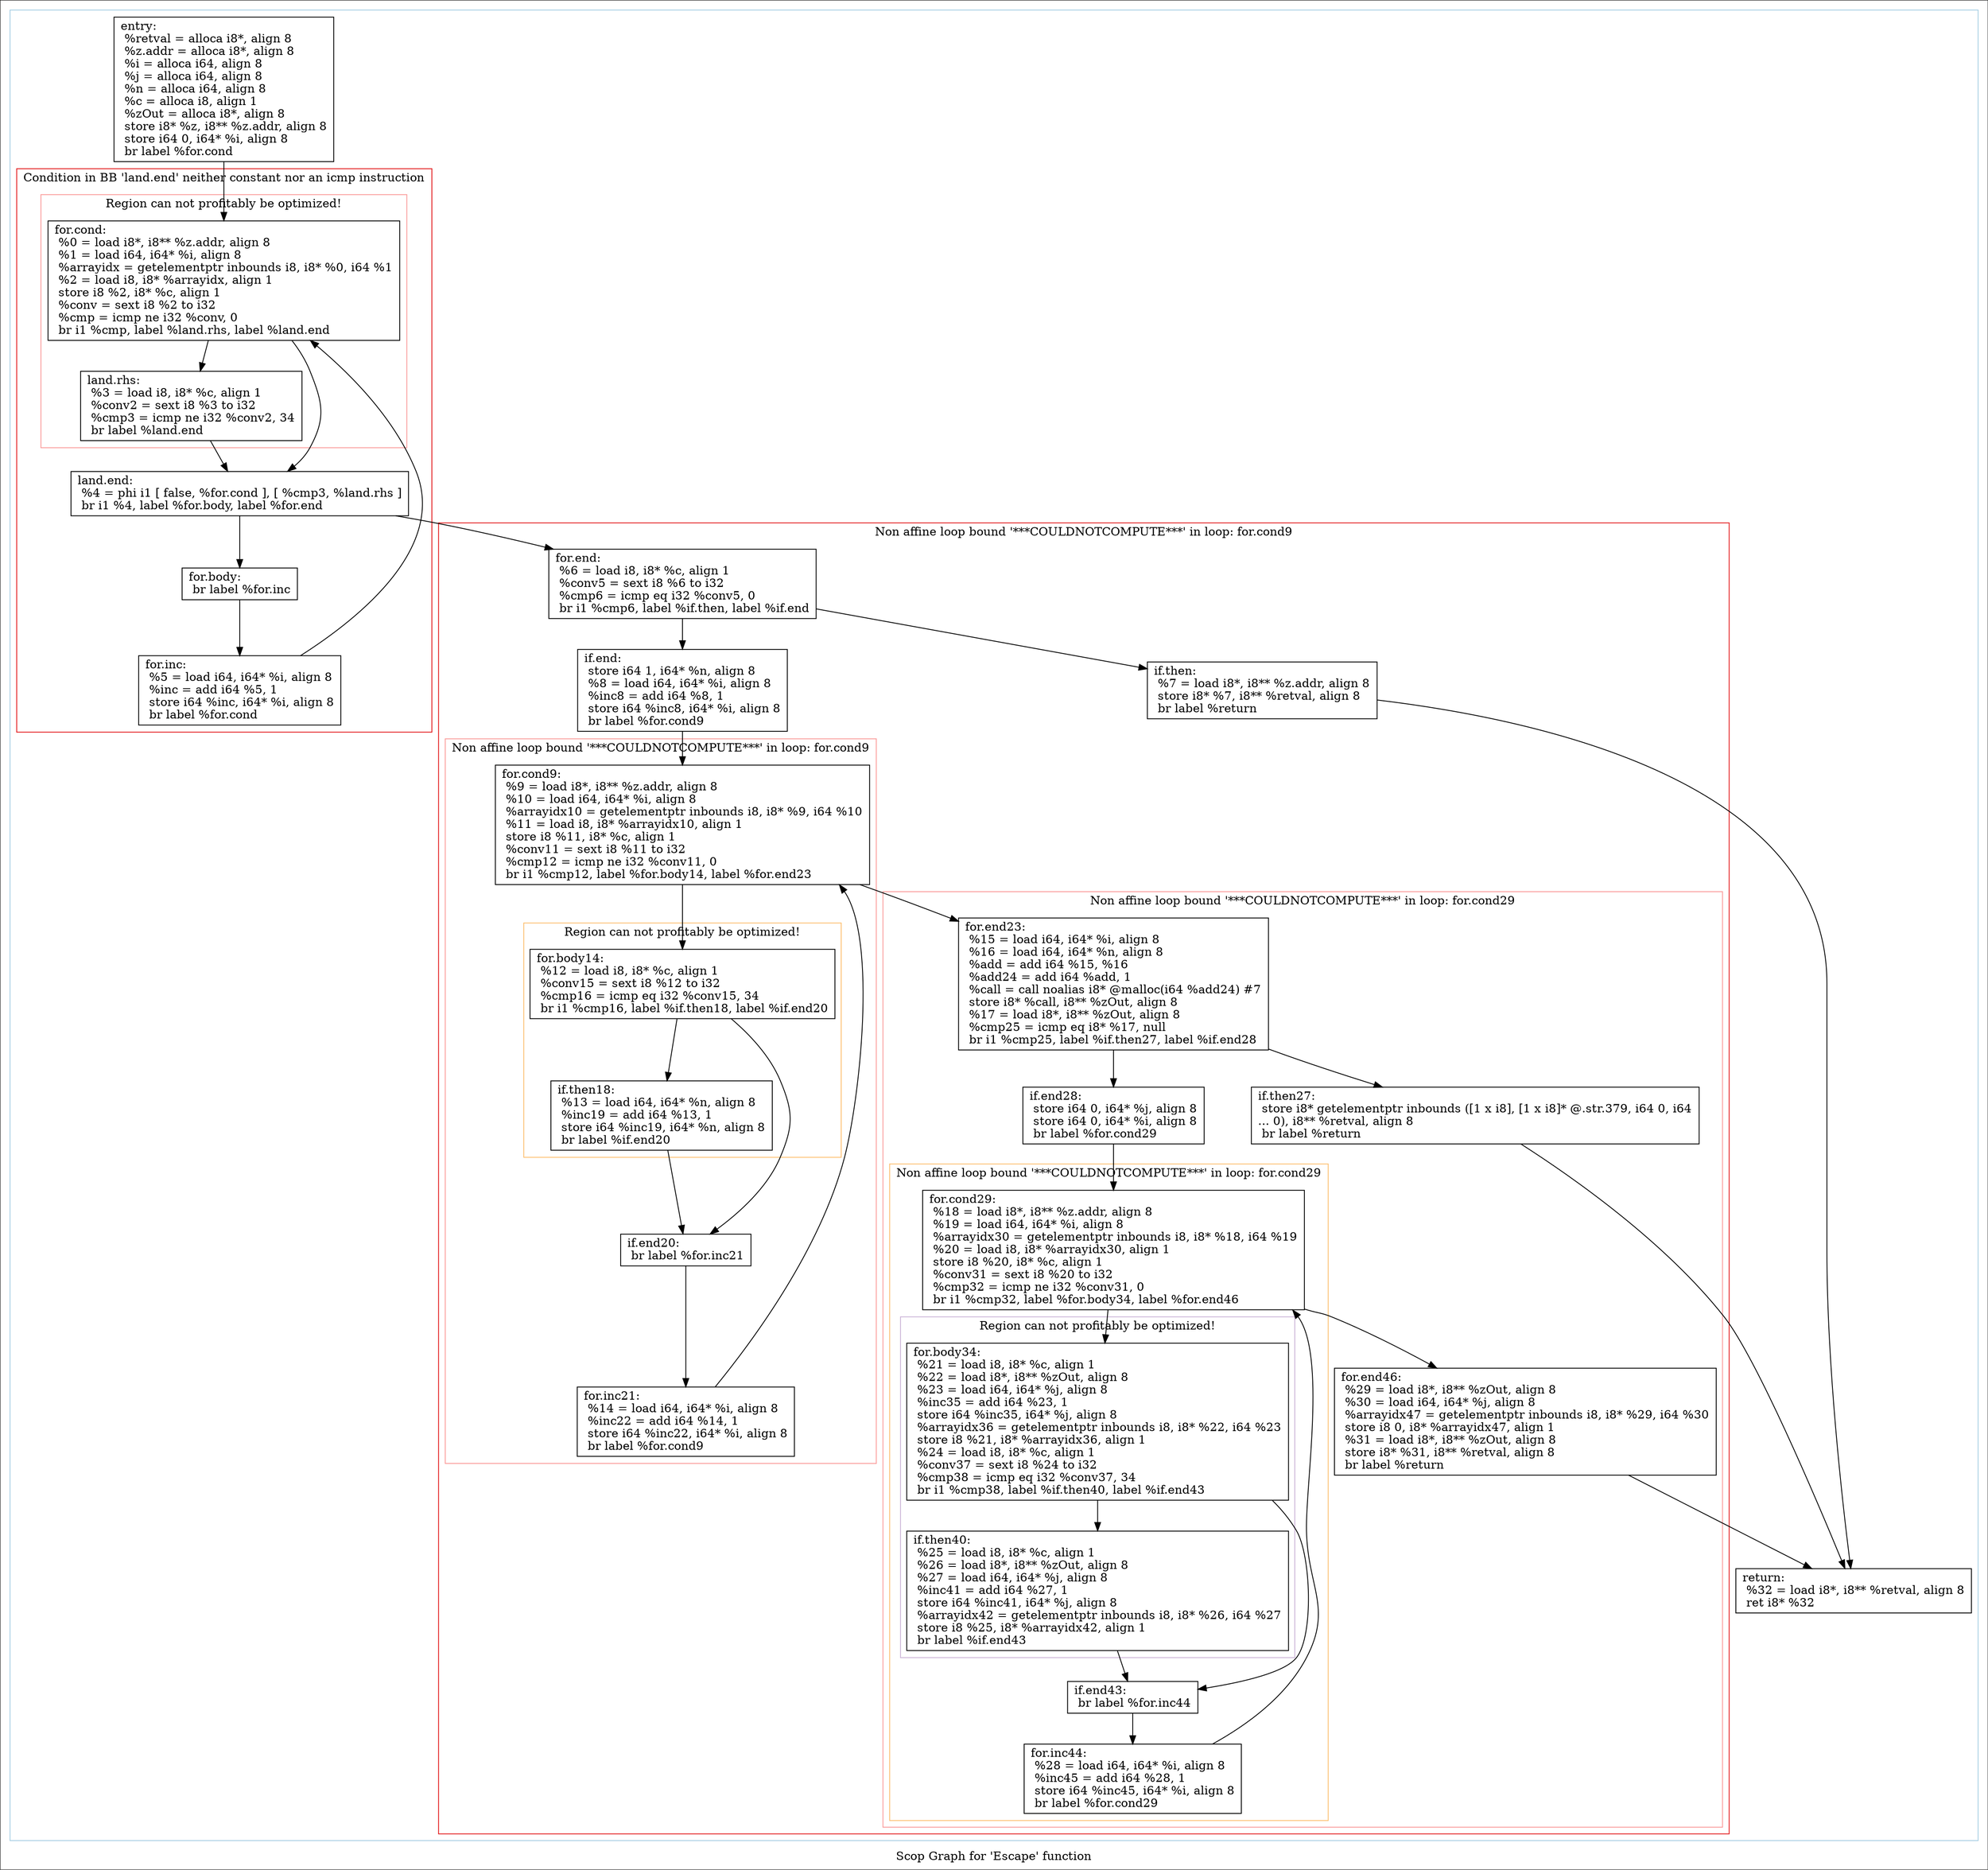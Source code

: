 digraph "Scop Graph for 'Escape' function" {
	label="Scop Graph for 'Escape' function";

	Node0x200a6a0 [shape=record,label="{entry:\l  %retval = alloca i8*, align 8\l  %z.addr = alloca i8*, align 8\l  %i = alloca i64, align 8\l  %j = alloca i64, align 8\l  %n = alloca i64, align 8\l  %c = alloca i8, align 1\l  %zOut = alloca i8*, align 8\l  store i8* %z, i8** %z.addr, align 8\l  store i64 0, i64* %i, align 8\l  br label %for.cond\l}"];
	Node0x200a6a0 -> Node0x2001f10;
	Node0x2001f10 [shape=record,label="{for.cond:                                         \l  %0 = load i8*, i8** %z.addr, align 8\l  %1 = load i64, i64* %i, align 8\l  %arrayidx = getelementptr inbounds i8, i8* %0, i64 %1\l  %2 = load i8, i8* %arrayidx, align 1\l  store i8 %2, i8* %c, align 1\l  %conv = sext i8 %2 to i32\l  %cmp = icmp ne i32 %conv, 0\l  br i1 %cmp, label %land.rhs, label %land.end\l}"];
	Node0x2001f10 -> Node0x20359d0;
	Node0x2001f10 -> Node0x20623c0;
	Node0x20359d0 [shape=record,label="{land.rhs:                                         \l  %3 = load i8, i8* %c, align 1\l  %conv2 = sext i8 %3 to i32\l  %cmp3 = icmp ne i32 %conv2, 34\l  br label %land.end\l}"];
	Node0x20359d0 -> Node0x20623c0;
	Node0x20623c0 [shape=record,label="{land.end:                                         \l  %4 = phi i1 [ false, %for.cond ], [ %cmp3, %land.rhs ]\l  br i1 %4, label %for.body, label %for.end\l}"];
	Node0x20623c0 -> Node0x1fe19c0;
	Node0x20623c0 -> Node0x1f87f60;
	Node0x1fe19c0 [shape=record,label="{for.body:                                         \l  br label %for.inc\l}"];
	Node0x1fe19c0 -> Node0x206bbe0;
	Node0x206bbe0 [shape=record,label="{for.inc:                                          \l  %5 = load i64, i64* %i, align 8\l  %inc = add i64 %5, 1\l  store i64 %inc, i64* %i, align 8\l  br label %for.cond\l}"];
	Node0x206bbe0 -> Node0x2001f10[constraint=false];
	Node0x1f87f60 [shape=record,label="{for.end:                                          \l  %6 = load i8, i8* %c, align 1\l  %conv5 = sext i8 %6 to i32\l  %cmp6 = icmp eq i32 %conv5, 0\l  br i1 %cmp6, label %if.then, label %if.end\l}"];
	Node0x1f87f60 -> Node0x1ff1210;
	Node0x1f87f60 -> Node0x1ff9d70;
	Node0x1ff1210 [shape=record,label="{if.then:                                          \l  %7 = load i8*, i8** %z.addr, align 8\l  store i8* %7, i8** %retval, align 8\l  br label %return\l}"];
	Node0x1ff1210 -> Node0x208a070;
	Node0x208a070 [shape=record,label="{return:                                           \l  %32 = load i8*, i8** %retval, align 8\l  ret i8* %32\l}"];
	Node0x1ff9d70 [shape=record,label="{if.end:                                           \l  store i64 1, i64* %n, align 8\l  %8 = load i64, i64* %i, align 8\l  %inc8 = add i64 %8, 1\l  store i64 %inc8, i64* %i, align 8\l  br label %for.cond9\l}"];
	Node0x1ff9d70 -> Node0x204a120;
	Node0x204a120 [shape=record,label="{for.cond9:                                        \l  %9 = load i8*, i8** %z.addr, align 8\l  %10 = load i64, i64* %i, align 8\l  %arrayidx10 = getelementptr inbounds i8, i8* %9, i64 %10\l  %11 = load i8, i8* %arrayidx10, align 1\l  store i8 %11, i8* %c, align 1\l  %conv11 = sext i8 %11 to i32\l  %cmp12 = icmp ne i32 %conv11, 0\l  br i1 %cmp12, label %for.body14, label %for.end23\l}"];
	Node0x204a120 -> Node0x203ea50;
	Node0x204a120 -> Node0x20295f0;
	Node0x203ea50 [shape=record,label="{for.body14:                                       \l  %12 = load i8, i8* %c, align 1\l  %conv15 = sext i8 %12 to i32\l  %cmp16 = icmp eq i32 %conv15, 34\l  br i1 %cmp16, label %if.then18, label %if.end20\l}"];
	Node0x203ea50 -> Node0x1fdf6d0;
	Node0x203ea50 -> Node0x204b590;
	Node0x1fdf6d0 [shape=record,label="{if.then18:                                        \l  %13 = load i64, i64* %n, align 8\l  %inc19 = add i64 %13, 1\l  store i64 %inc19, i64* %n, align 8\l  br label %if.end20\l}"];
	Node0x1fdf6d0 -> Node0x204b590;
	Node0x204b590 [shape=record,label="{if.end20:                                         \l  br label %for.inc21\l}"];
	Node0x204b590 -> Node0x2054070;
	Node0x2054070 [shape=record,label="{for.inc21:                                        \l  %14 = load i64, i64* %i, align 8\l  %inc22 = add i64 %14, 1\l  store i64 %inc22, i64* %i, align 8\l  br label %for.cond9\l}"];
	Node0x2054070 -> Node0x204a120[constraint=false];
	Node0x20295f0 [shape=record,label="{for.end23:                                        \l  %15 = load i64, i64* %i, align 8\l  %16 = load i64, i64* %n, align 8\l  %add = add i64 %15, %16\l  %add24 = add i64 %add, 1\l  %call = call noalias i8* @malloc(i64 %add24) #7\l  store i8* %call, i8** %zOut, align 8\l  %17 = load i8*, i8** %zOut, align 8\l  %cmp25 = icmp eq i8* %17, null\l  br i1 %cmp25, label %if.then27, label %if.end28\l}"];
	Node0x20295f0 -> Node0x20679a0;
	Node0x20295f0 -> Node0x2069000;
	Node0x20679a0 [shape=record,label="{if.then27:                                        \l  store i8* getelementptr inbounds ([1 x i8], [1 x i8]* @.str.379, i64 0, i64\l... 0), i8** %retval, align 8\l  br label %return\l}"];
	Node0x20679a0 -> Node0x208a070;
	Node0x2069000 [shape=record,label="{if.end28:                                         \l  store i64 0, i64* %j, align 8\l  store i64 0, i64* %i, align 8\l  br label %for.cond29\l}"];
	Node0x2069000 -> Node0x20087c0;
	Node0x20087c0 [shape=record,label="{for.cond29:                                       \l  %18 = load i8*, i8** %z.addr, align 8\l  %19 = load i64, i64* %i, align 8\l  %arrayidx30 = getelementptr inbounds i8, i8* %18, i64 %19\l  %20 = load i8, i8* %arrayidx30, align 1\l  store i8 %20, i8* %c, align 1\l  %conv31 = sext i8 %20 to i32\l  %cmp32 = icmp ne i32 %conv31, 0\l  br i1 %cmp32, label %for.body34, label %for.end46\l}"];
	Node0x20087c0 -> Node0x204e950;
	Node0x20087c0 -> Node0x20850b0;
	Node0x204e950 [shape=record,label="{for.body34:                                       \l  %21 = load i8, i8* %c, align 1\l  %22 = load i8*, i8** %zOut, align 8\l  %23 = load i64, i64* %j, align 8\l  %inc35 = add i64 %23, 1\l  store i64 %inc35, i64* %j, align 8\l  %arrayidx36 = getelementptr inbounds i8, i8* %22, i64 %23\l  store i8 %21, i8* %arrayidx36, align 1\l  %24 = load i8, i8* %c, align 1\l  %conv37 = sext i8 %24 to i32\l  %cmp38 = icmp eq i32 %conv37, 34\l  br i1 %cmp38, label %if.then40, label %if.end43\l}"];
	Node0x204e950 -> Node0x1fd8390;
	Node0x204e950 -> Node0x20d7c70;
	Node0x1fd8390 [shape=record,label="{if.then40:                                        \l  %25 = load i8, i8* %c, align 1\l  %26 = load i8*, i8** %zOut, align 8\l  %27 = load i64, i64* %j, align 8\l  %inc41 = add i64 %27, 1\l  store i64 %inc41, i64* %j, align 8\l  %arrayidx42 = getelementptr inbounds i8, i8* %26, i64 %27\l  store i8 %25, i8* %arrayidx42, align 1\l  br label %if.end43\l}"];
	Node0x1fd8390 -> Node0x20d7c70;
	Node0x20d7c70 [shape=record,label="{if.end43:                                         \l  br label %for.inc44\l}"];
	Node0x20d7c70 -> Node0x204de20;
	Node0x204de20 [shape=record,label="{for.inc44:                                        \l  %28 = load i64, i64* %i, align 8\l  %inc45 = add i64 %28, 1\l  store i64 %inc45, i64* %i, align 8\l  br label %for.cond29\l}"];
	Node0x204de20 -> Node0x20087c0[constraint=false];
	Node0x20850b0 [shape=record,label="{for.end46:                                        \l  %29 = load i8*, i8** %zOut, align 8\l  %30 = load i64, i64* %j, align 8\l  %arrayidx47 = getelementptr inbounds i8, i8* %29, i64 %30\l  store i8 0, i8* %arrayidx47, align 1\l  %31 = load i8*, i8** %zOut, align 8\l  store i8* %31, i8** %retval, align 8\l  br label %return\l}"];
	Node0x20850b0 -> Node0x208a070;
	colorscheme = "paired12"
        subgraph cluster_0x1f42cf0 {
          label = "";
          style = solid;
          color = 1
          subgraph cluster_0x211cd90 {
            label = "Condition in BB 'land.end' neither constant nor an icmp instruction";
            style = solid;
            color = 6
            subgraph cluster_0x20f4850 {
              label = "Region can not profitably be optimized!";
              style = solid;
              color = 5
              Node0x2001f10;
              Node0x20359d0;
            }
            Node0x20623c0;
            Node0x1fe19c0;
            Node0x206bbe0;
          }
          subgraph cluster_0x20f44c0 {
            label = "Non affine loop bound '***COULDNOTCOMPUTE***' in loop: for.cond9";
            style = solid;
            color = 6
            subgraph cluster_0x20f2780 {
              label = "Non affine loop bound '***COULDNOTCOMPUTE***' in loop: for.cond9";
              style = solid;
              color = 5
              subgraph cluster_0x2116790 {
                label = "Region can not profitably be optimized!";
                style = solid;
                color = 7
                Node0x203ea50;
                Node0x1fdf6d0;
              }
              Node0x204a120;
              Node0x204b590;
              Node0x2054070;
            }
            subgraph cluster_0x20dcc20 {
              label = "Non affine loop bound '***COULDNOTCOMPUTE***' in loop: for.cond29";
              style = solid;
              color = 5
              subgraph cluster_0x2116610 {
                label = "Non affine loop bound '***COULDNOTCOMPUTE***' in loop: for.cond29";
                style = solid;
                color = 7
                subgraph cluster_0x20dcba0 {
                  label = "Region can not profitably be optimized!";
                  style = solid;
                  color = 9
                  Node0x204e950;
                  Node0x1fd8390;
                }
                Node0x20087c0;
                Node0x20d7c70;
                Node0x204de20;
              }
              Node0x20295f0;
              Node0x20679a0;
              Node0x2069000;
              Node0x20850b0;
            }
            Node0x1f87f60;
            Node0x1ff1210;
            Node0x1ff9d70;
          }
          Node0x200a6a0;
          Node0x208a070;
        }
}
